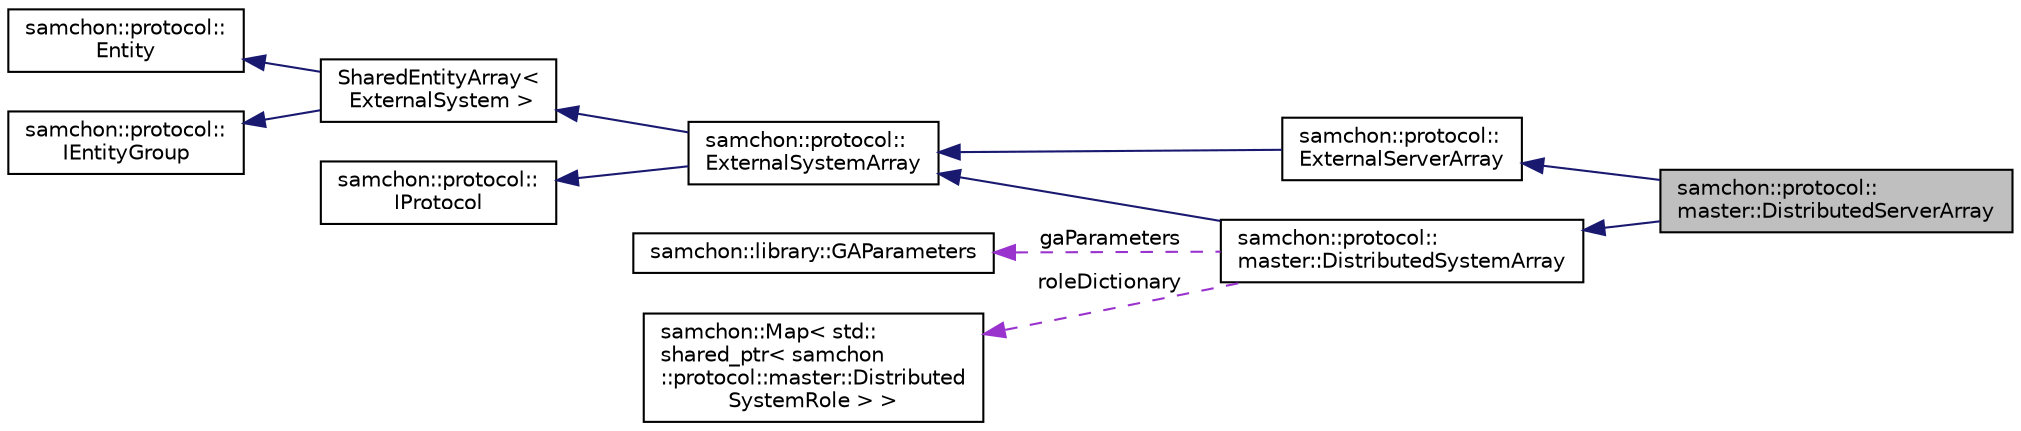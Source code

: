 digraph "samchon::protocol::master::DistributedServerArray"
{
  edge [fontname="Helvetica",fontsize="10",labelfontname="Helvetica",labelfontsize="10"];
  node [fontname="Helvetica",fontsize="10",shape=record];
  rankdir="LR";
  Node1 [label="samchon::protocol::\lmaster::DistributedServerArray",height=0.2,width=0.4,color="black", fillcolor="grey75", style="filled", fontcolor="black"];
  Node2 -> Node1 [dir="back",color="midnightblue",fontsize="10",style="solid",fontname="Helvetica"];
  Node2 [label="samchon::protocol::\lmaster::DistributedSystemArray",height=0.2,width=0.4,color="black", fillcolor="white", style="filled",URL="$d3/d88/classsamchon_1_1protocol_1_1master_1_1DistributedSystemArray.html",tooltip="An array of distributed system drivers. "];
  Node3 -> Node2 [dir="back",color="midnightblue",fontsize="10",style="solid",fontname="Helvetica"];
  Node3 [label="samchon::protocol::\lExternalSystemArray",height=0.2,width=0.4,color="black", fillcolor="white", style="filled",URL="$d9/dc6/classsamchon_1_1protocol_1_1ExternalSystemArray.html",tooltip="An array of ExternalSystem(s). "];
  Node4 -> Node3 [dir="back",color="midnightblue",fontsize="10",style="solid",fontname="Helvetica"];
  Node4 [label="SharedEntityArray\<\l ExternalSystem \>",height=0.2,width=0.4,color="black", fillcolor="white", style="filled",URL="$d4/deb/classsamchon_1_1protocol_1_1EntityGroup.html",tooltip="An Entity and a container of children Entity objects. "];
  Node5 -> Node4 [dir="back",color="midnightblue",fontsize="10",style="solid",fontname="Helvetica"];
  Node5 [label="samchon::protocol::\lEntity",height=0.2,width=0.4,color="black", fillcolor="white", style="filled",URL="$d0/d3e/classsamchon_1_1protocol_1_1Entity.html",tooltip="An entity, a standard data class. "];
  Node6 -> Node4 [dir="back",color="midnightblue",fontsize="10",style="solid",fontname="Helvetica"];
  Node6 [label="samchon::protocol::\lIEntityGroup",height=0.2,width=0.4,color="black", fillcolor="white", style="filled",URL="$d9/d4c/classsamchon_1_1protocol_1_1IEntityGroup.html",tooltip="An iternface for entity group. "];
  Node7 -> Node3 [dir="back",color="midnightblue",fontsize="10",style="solid",fontname="Helvetica"];
  Node7 [label="samchon::protocol::\lIProtocol",height=0.2,width=0.4,color="black", fillcolor="white", style="filled",URL="$d4/dcf/classsamchon_1_1protocol_1_1IProtocol.html",tooltip="An interface of Invoke message chain. "];
  Node8 -> Node2 [dir="back",color="darkorchid3",fontsize="10",style="dashed",label=" gaParameters" ,fontname="Helvetica"];
  Node8 [label="samchon::library::GAParameters",height=0.2,width=0.4,color="black", fillcolor="white", style="filled",URL="$d3/dcb/structsamchon_1_1library_1_1GAParameters.html",tooltip="A structure containing parameters of genetic algorithm. "];
  Node9 -> Node2 [dir="back",color="darkorchid3",fontsize="10",style="dashed",label=" roleDictionary" ,fontname="Helvetica"];
  Node9 [label="samchon::Map\< std::\lshared_ptr\< samchon\l::protocol::master::Distributed\lSystemRole \> \>",height=0.2,width=0.4,color="black", fillcolor="white", style="filled",URL="$d1/d4e/classsamchon_1_1Map.html"];
  Node10 -> Node1 [dir="back",color="midnightblue",fontsize="10",style="solid",fontname="Helvetica"];
  Node10 [label="samchon::protocol::\lExternalServerArray",height=0.2,width=0.4,color="black", fillcolor="white", style="filled",URL="$d1/de5/classsamchon_1_1protocol_1_1ExternalServerArray.html",tooltip="An array of ExternalServer(s) "];
  Node3 -> Node10 [dir="back",color="midnightblue",fontsize="10",style="solid",fontname="Helvetica"];
}
